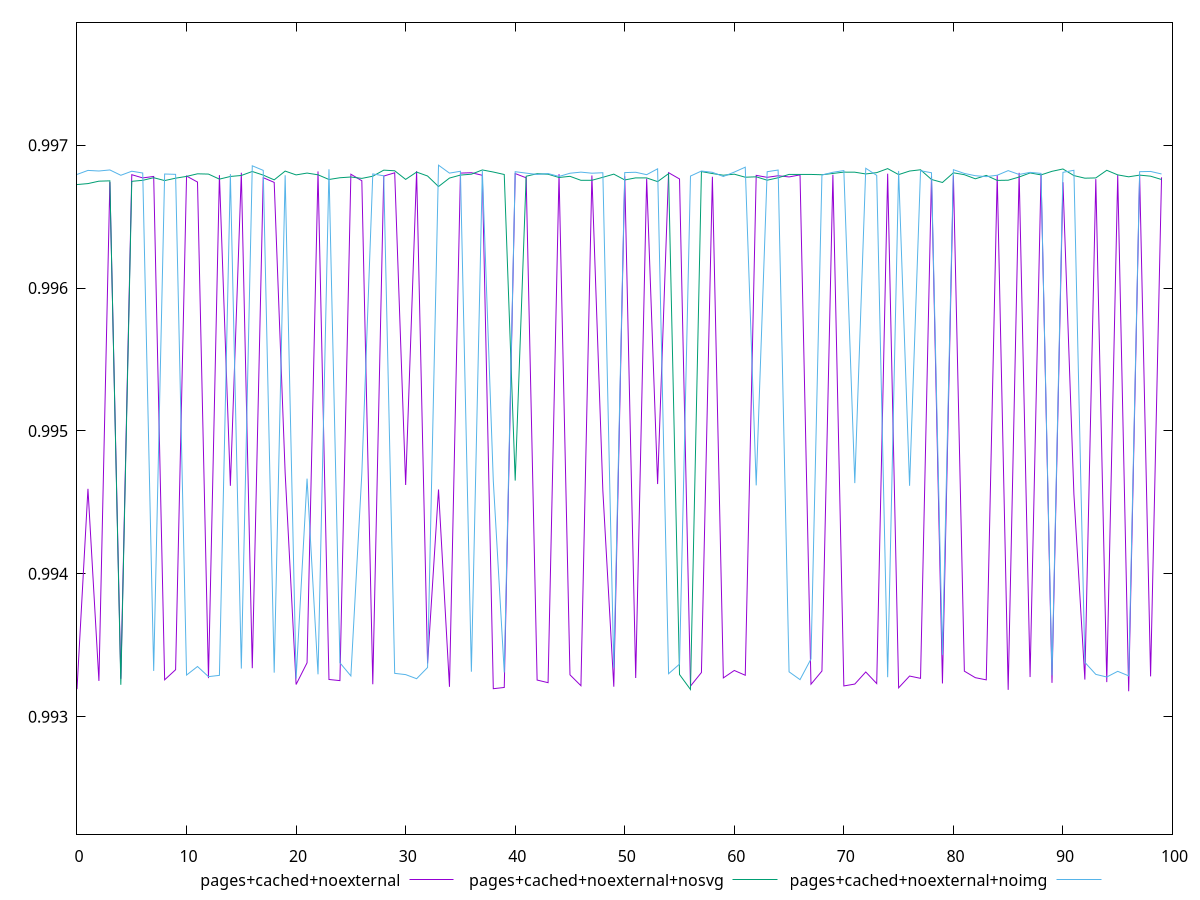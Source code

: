 $_pagesCachedNoexternal <<EOF
0.9931923664126172
0.9945948835465117
0.9932503618749767
0.9967417836962335
0.9932651468467744
0.9967932883600783
0.9967707724354898
0.9967809848227722
0.9932580939522409
0.9933287095246073
0.9967836435650663
0.9967417489935856
0.9932697917608571
0.996790653863916
0.9946158987193359
0.9968069061503041
0.9933395269443488
0.9967723647571034
0.996739402456025
0.994707090020431
0.9932252497442203
0.9933772227703475
0.9968160850047442
0.9932604189313847
0.9932524267473057
0.9967966820109939
0.9967508686152708
0.9932270623337148
0.9967837237602886
0.9968065711321653
0.9946217437501496
0.9968181561693557
0.9933720603004116
0.9945902772908279
0.9932090741830669
0.9968044145379448
0.9968071089716771
0.9967891254831005
0.99319585321536
0.9932045626461841
0.9968012369419885
0.9967715031838846
0.9932564734110833
0.9932380519213826
0.996797703009652
0.99329302995781
0.9932168035369129
0.9967875622213677
0.994583422252648
0.993209703529236
0.9967824244141507
0.9932708467007008
0.9967664888759578
0.9946280939235639
0.9968073767267528
0.9967634167329416
0.9932140425055365
0.9933091480783445
0.9967787947150798
0.9932713244816154
0.9933234710845797
0.9932899644890888
0.9967885899639004
0.9967748152825795
0.9967858690018143
0.9967775948451855
0.9967918889848334
0.9932272944386074
0.9933195882418493
0.996792837957269
0.9932151640243687
0.9932284183382875
0.9933129119551773
0.9932319343527514
0.9968005682749197
0.9932020753355421
0.9932844765104798
0.9932683482774448
0.9967842827941344
0.9932324782751916
0.996789184981124
0.9933187432084727
0.9932730731883304
0.9932578212561582
0.9967906744521693
0.993187838003689
0.9968062793943424
0.9932774253552767
0.9967944198747485
0.9932367278862971
0.9967408234880567
0.9945571472051364
0.9932598057517827
0.9967624796995049
0.9932420919411744
0.9967905143187148
0.9931780629005007
0.9967943033082065
0.9932822753125379
0.9967747785464255
EOF
$_pagesCachedNoexternalNosvg <<EOF
0.9967242725657546
0.9967310149993012
0.9967479286589696
0.9967502175153391
0.993223201643376
0.9967468403960407
0.996753938095541
0.9967722475932154
0.9967521497514458
0.9967688783503443
0.9967813562282759
0.996799447510433
0.9967975157305347
0.9967622448338929
0.996780874770562
0.9967878895690935
0.9968156733803246
0.9967903679057721
0.9967571575710573
0.9968185039173021
0.9967917860716282
0.9968046573800065
0.9967924835462708
0.9967597249865612
0.9967718639167299
0.9967770785462877
0.9967674135448128
0.9967826261019868
0.9968251148208664
0.9968206943047352
0.9967603285930995
0.996811633490444
0.996784092639112
0.9967104281039463
0.9967696795298475
0.9967906355631637
0.9967966888641429
0.9968265215210526
0.9968119646980643
0.9967947444159215
0.9946522192366467
0.9967824381658934
0.9968002578684431
0.9967966363230552
0.9967737521040441
0.9967818949387384
0.9967539657802604
0.9967543256656
0.9967750402847169
0.9967971891144867
0.9967565419958795
0.9967710459060832
0.9967707494539815
0.9967447578462336
0.9968005283341687
0.9932949383792158
0.9931904658738473
0.9968150774779877
0.9968012666073962
0.9967895716982413
0.996796896737798
0.9967756027388713
0.9967784139129174
0.9967546832145346
0.9967717720131246
0.9967953134465812
0.9967950163716985
0.9967950712178377
0.996792885971997
0.9968020264282956
0.9968112794910462
0.9968108013745992
0.9967984406272284
0.9968077173781535
0.9968358608593658
0.9967939238736561
0.9968188243658004
0.9968277554040513
0.9967598056258722
0.9967387635355677
0.9968065255494405
0.996793258639519
0.9967645722058486
0.9967882214697162
0.9967533312945918
0.9967546670677963
0.9967769660996852
0.9968055932762978
0.9967919758874009
0.9968169217762267
0.9968333181711073
0.9967869944544572
0.9967688875469319
0.9967706713159411
0.9968241116958209
0.9967920170511624
0.9967784804410154
0.9967902763951543
0.9967828197592777
0.9967596328255173
EOF
$_pagesCachedNoexternalNoimg <<EOF
0.9967949409571147
0.9968232627130695
0.9968191027500942
0.9968265305950279
0.9967891804043821
0.9968175913026365
0.9968050039476573
0.993320291399861
0.9967980718342775
0.9967957841539664
0.9932913143999977
0.9933512343765808
0.9932803672548705
0.9932892148905443
0.9967974449277656
0.99333645329663
0.9968555956250567
0.996823535132394
0.9933082051582767
0.9967892879565299
0.9932672330641248
0.9946660856508063
0.9932965091513501
0.9968312169833924
0.9933772169386765
0.9932852863662098
0.9947024773164719
0.9967986415660933
0.9967854350000772
0.9933032892694732
0.9932945382902298
0.9932657537762563
0.9933441174640321
0.9968598662208406
0.9968042617570133
0.9968172730349292
0.9933144777504548
0.9968223817713209
0.9946515145670608
0.9933096660073994
0.9968143438580596
0.9968042070281904
0.9967950026600545
0.9968012962725987
0.996781026091628
0.9968034772437662
0.9968112498949137
0.9968036756662055
0.9968070292116091
0.9933419244446873
0.9968080272448459
0.9968103175118704
0.9967934529625346
0.9968344221521451
0.9933006613078827
0.9933678805732022
0.99678355420292
0.9968189550382419
0.9968098950834177
0.9967806890510972
0.9968116118643118
0.996845906864484
0.9946187222457434
0.9968141402419732
0.9968259929285873
0.9933140139110079
0.993259288996361
0.9934039368096528
0.9967910747597448
0.9968101615256288
0.9968219593995871
0.9946349262232469
0.9968382764725527
0.9967885327463738
0.9932764330541537
0.9968194788240995
0.9946161397736543
0.9968211690432334
0.9968067694113725
0.9934325918615784
0.9968281953419249
0.9968020697773812
0.9967861289238895
0.9967797488670724
0.9967895030527674
0.9968218310902043
0.9967948529717613
0.9968096650644007
0.9968023412695823
0.993289094203494
0.9968096923940402
0.9968241684399697
0.9933803256686917
0.9932960954030103
0.993277781968553
0.9933174745364876
0.9932857977663103
0.9968143108706373
0.9968159894932216
0.9967982807827797
EOF
set key outside below
set terminal pngcairo
set output "report_00005_2020-11-02T22-26-11.212Z/first-cpu-idle/first-cpu-idle_pages+cached+noexternal_pages+cached+noexternal+nosvg_pages+cached+noexternal+noimg.png"
set yrange [0.9921780629005007:0.9978598662208406]
plot $_pagesCachedNoexternal title "pages+cached+noexternal" with line ,$_pagesCachedNoexternalNosvg title "pages+cached+noexternal+nosvg" with line ,$_pagesCachedNoexternalNoimg title "pages+cached+noexternal+noimg" with line ,
